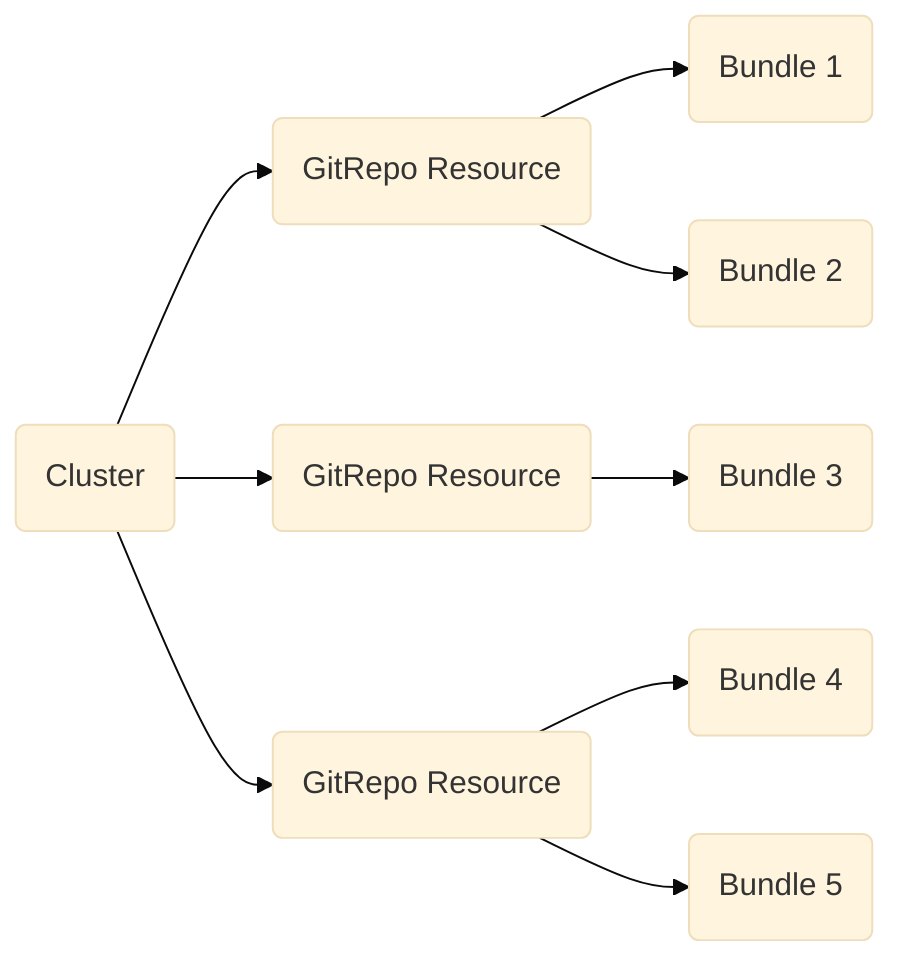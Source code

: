 %%{
    init: {
        "theme": "base"
    }
}%%

flowchart LR
    GR1(GitRepo Resource)
    GR2(GitRepo Resource)
    GR3(GitRepo Resource)
    C(Cluster)

    C --> GR1
    C --> GR2
    C --> GR3

    GR1 --> BD1(Bundle 1)
    GR1 --> BD2(Bundle 2)
    GR2 --> BD3(Bundle 3)
    GR3--> BD4(Bundle 4)
    GR3--> BD5(Bundle 5)